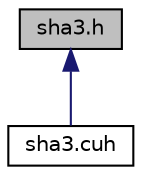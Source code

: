 digraph "sha3.h"
{
 // LATEX_PDF_SIZE
  bgcolor="transparent";
  edge [fontname="Helvetica",fontsize="10",labelfontname="Helvetica",labelfontsize="10"];
  node [fontname="Helvetica",fontsize="10",shape=record];
  Node1 [label="sha3.h",height=0.2,width=0.4,color="black", fillcolor="grey75", style="filled", fontcolor="black",tooltip="SHA3 hash function support."];
  Node1 -> Node2 [dir="back",color="midnightblue",fontsize="10",style="solid",fontname="Helvetica"];
  Node2 [label="sha3.cuh",height=0.2,width=0.4,color="black",URL="$sha3_8cuh.html",tooltip="SHA3 CUDA hash function support."];
}
